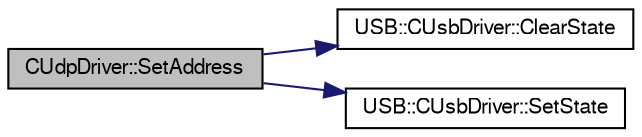 digraph G
{
  bgcolor="transparent";
  edge [fontname="FreeSans",fontsize=10,labelfontname="FreeSans",labelfontsize=10];
  node [fontname="FreeSans",fontsize=10,shape=record];
  rankdir=LR;
  Node1 [label="CUdpDriver::SetAddress",height=0.2,width=0.4,color="black", fillcolor="grey75", style="filled" fontcolor="black"];
  Node1 -> Node2 [color="midnightblue",fontsize=10,style="solid",fontname="FreeSans"];
  Node2 [label="USB::CUsbDriver::ClearState",height=0.2,width=0.4,color="black",URL="$class_u_s_b_1_1_c_usb_driver.html#1aab07c6a713076a742c535c0dec3d38",tooltip="Clear flag(s) in dStatus register. If the method is called without arguments, it..."];
  Node1 -> Node3 [color="midnightblue",fontsize=10,style="solid",fontname="FreeSans"];
  Node3 [label="USB::CUsbDriver::SetState",height=0.2,width=0.4,color="black",URL="$class_u_s_b_1_1_c_usb_driver.html#a64fb09dc12bfcd63241ed9f8cd282d9",tooltip="Set flag(s) in dStatus register."];
}
